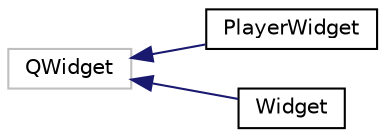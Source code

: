 digraph "Graphical Class Hierarchy"
{
  edge [fontname="Helvetica",fontsize="10",labelfontname="Helvetica",labelfontsize="10"];
  node [fontname="Helvetica",fontsize="10",shape=record];
  rankdir="LR";
  Node16 [label="QWidget",height=0.2,width=0.4,color="grey75", fillcolor="white", style="filled"];
  Node16 -> Node0 [dir="back",color="midnightblue",fontsize="10",style="solid",fontname="Helvetica"];
  Node0 [label="PlayerWidget",height=0.2,width=0.4,color="black", fillcolor="white", style="filled",URL="$class_player_widget.html"];
  Node16 -> Node18 [dir="back",color="midnightblue",fontsize="10",style="solid",fontname="Helvetica"];
  Node18 [label="Widget",height=0.2,width=0.4,color="black", fillcolor="white", style="filled",URL="$class_widget.html"];
}
